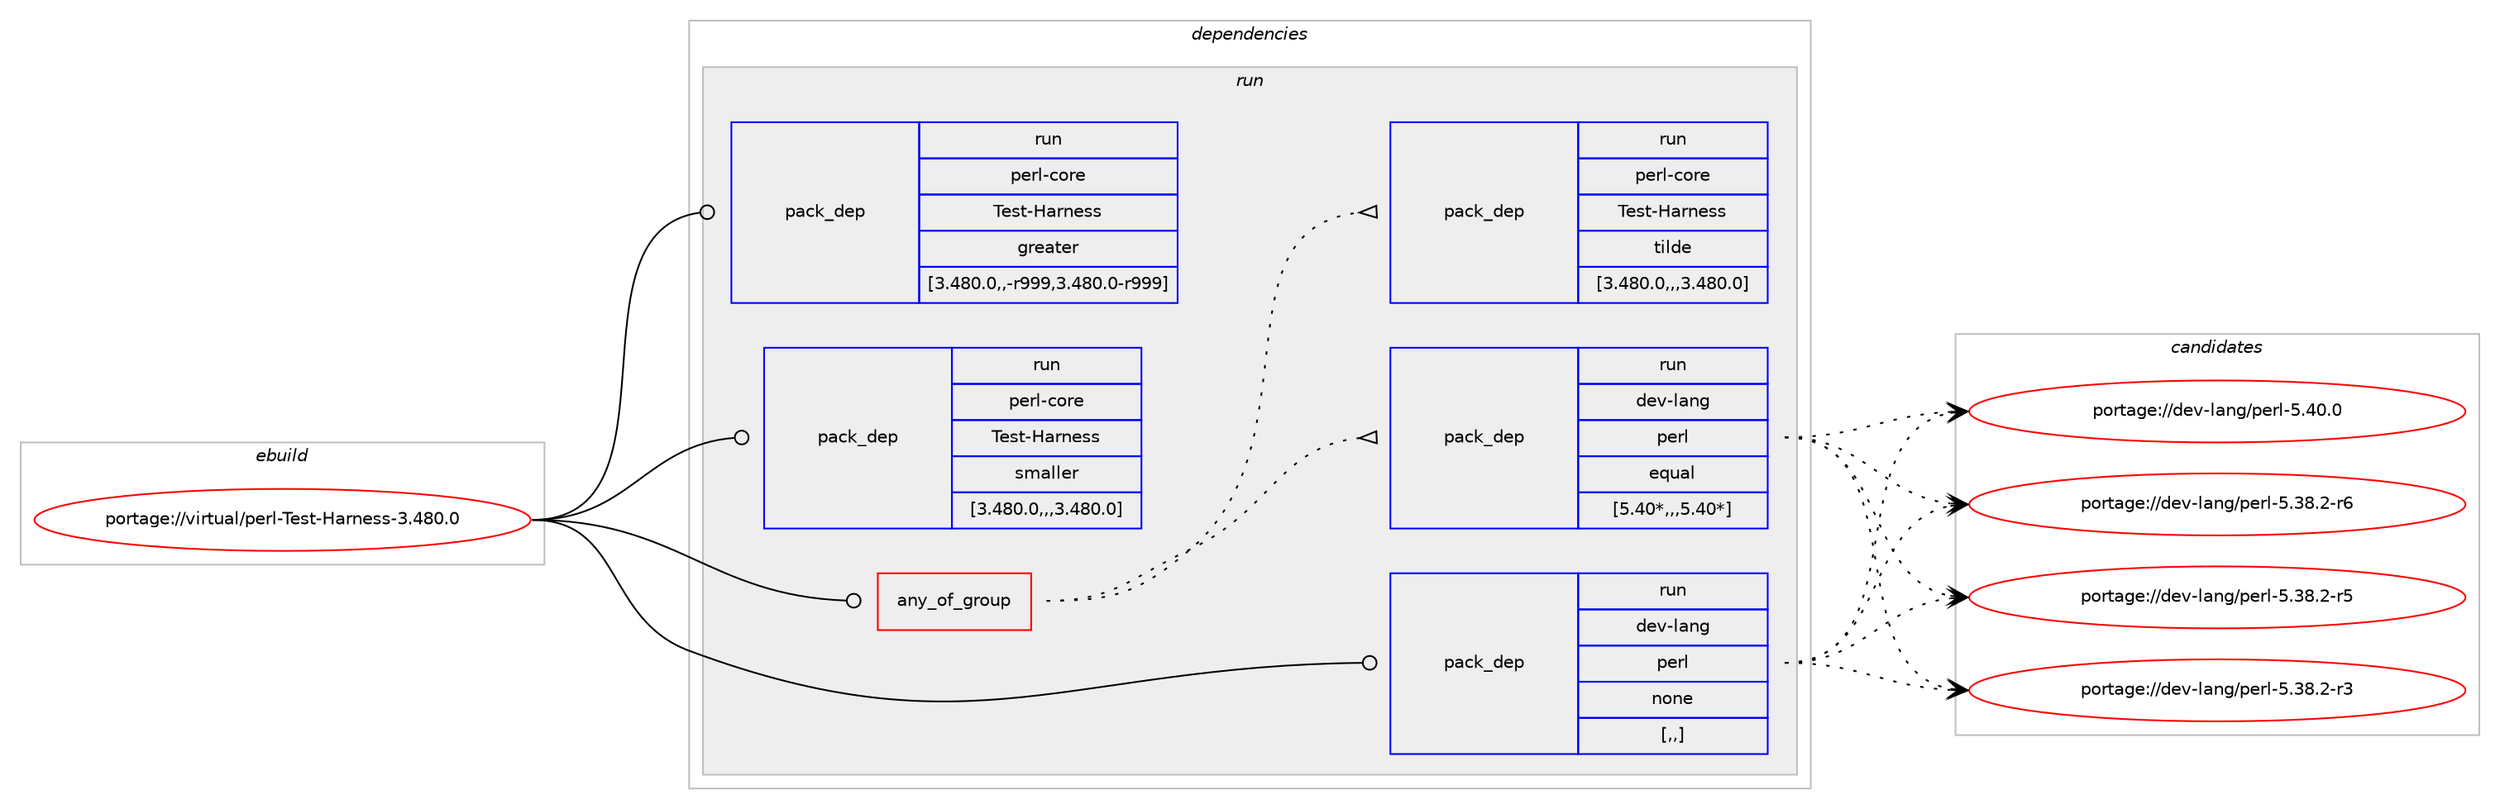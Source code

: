 digraph prolog {

# *************
# Graph options
# *************

newrank=true;
concentrate=true;
compound=true;
graph [rankdir=LR,fontname=Helvetica,fontsize=10,ranksep=1.5];#, ranksep=2.5, nodesep=0.2];
edge  [arrowhead=vee];
node  [fontname=Helvetica,fontsize=10];

# **********
# The ebuild
# **********

subgraph cluster_leftcol {
color=gray;
rank=same;
label=<<i>ebuild</i>>;
id [label="portage://virtual/perl-Test-Harness-3.480.0", color=red, width=4, href="../virtual/perl-Test-Harness-3.480.0.svg"];
}

# ****************
# The dependencies
# ****************

subgraph cluster_midcol {
color=gray;
label=<<i>dependencies</i>>;
subgraph cluster_compile {
fillcolor="#eeeeee";
style=filled;
label=<<i>compile</i>>;
}
subgraph cluster_compileandrun {
fillcolor="#eeeeee";
style=filled;
label=<<i>compile and run</i>>;
}
subgraph cluster_run {
fillcolor="#eeeeee";
style=filled;
label=<<i>run</i>>;
subgraph any57 {
dependency2959 [label=<<TABLE BORDER="0" CELLBORDER="1" CELLSPACING="0" CELLPADDING="4"><TR><TD CELLPADDING="10">any_of_group</TD></TR></TABLE>>, shape=none, color=red];subgraph pack2404 {
dependency2960 [label=<<TABLE BORDER="0" CELLBORDER="1" CELLSPACING="0" CELLPADDING="4" WIDTH="220"><TR><TD ROWSPAN="6" CELLPADDING="30">pack_dep</TD></TR><TR><TD WIDTH="110">run</TD></TR><TR><TD>dev-lang</TD></TR><TR><TD>perl</TD></TR><TR><TD>equal</TD></TR><TR><TD>[5.40*,,,5.40*]</TD></TR></TABLE>>, shape=none, color=blue];
}
dependency2959:e -> dependency2960:w [weight=20,style="dotted",arrowhead="oinv"];
subgraph pack2405 {
dependency2961 [label=<<TABLE BORDER="0" CELLBORDER="1" CELLSPACING="0" CELLPADDING="4" WIDTH="220"><TR><TD ROWSPAN="6" CELLPADDING="30">pack_dep</TD></TR><TR><TD WIDTH="110">run</TD></TR><TR><TD>perl-core</TD></TR><TR><TD>Test-Harness</TD></TR><TR><TD>tilde</TD></TR><TR><TD>[3.480.0,,,3.480.0]</TD></TR></TABLE>>, shape=none, color=blue];
}
dependency2959:e -> dependency2961:w [weight=20,style="dotted",arrowhead="oinv"];
}
id:e -> dependency2959:w [weight=20,style="solid",arrowhead="odot"];
subgraph pack2406 {
dependency2962 [label=<<TABLE BORDER="0" CELLBORDER="1" CELLSPACING="0" CELLPADDING="4" WIDTH="220"><TR><TD ROWSPAN="6" CELLPADDING="30">pack_dep</TD></TR><TR><TD WIDTH="110">run</TD></TR><TR><TD>dev-lang</TD></TR><TR><TD>perl</TD></TR><TR><TD>none</TD></TR><TR><TD>[,,]</TD></TR></TABLE>>, shape=none, color=blue];
}
id:e -> dependency2962:w [weight=20,style="solid",arrowhead="odot"];
subgraph pack2407 {
dependency2963 [label=<<TABLE BORDER="0" CELLBORDER="1" CELLSPACING="0" CELLPADDING="4" WIDTH="220"><TR><TD ROWSPAN="6" CELLPADDING="30">pack_dep</TD></TR><TR><TD WIDTH="110">run</TD></TR><TR><TD>perl-core</TD></TR><TR><TD>Test-Harness</TD></TR><TR><TD>greater</TD></TR><TR><TD>[3.480.0,,-r999,3.480.0-r999]</TD></TR></TABLE>>, shape=none, color=blue];
}
id:e -> dependency2963:w [weight=20,style="solid",arrowhead="odot"];
subgraph pack2408 {
dependency2964 [label=<<TABLE BORDER="0" CELLBORDER="1" CELLSPACING="0" CELLPADDING="4" WIDTH="220"><TR><TD ROWSPAN="6" CELLPADDING="30">pack_dep</TD></TR><TR><TD WIDTH="110">run</TD></TR><TR><TD>perl-core</TD></TR><TR><TD>Test-Harness</TD></TR><TR><TD>smaller</TD></TR><TR><TD>[3.480.0,,,3.480.0]</TD></TR></TABLE>>, shape=none, color=blue];
}
id:e -> dependency2964:w [weight=20,style="solid",arrowhead="odot"];
}
}

# **************
# The candidates
# **************

subgraph cluster_choices {
rank=same;
color=gray;
label=<<i>candidates</i>>;

subgraph choice2404 {
color=black;
nodesep=1;
choice10010111845108971101034711210111410845534652484648 [label="portage://dev-lang/perl-5.40.0", color=red, width=4,href="../dev-lang/perl-5.40.0.svg"];
choice100101118451089711010347112101114108455346515646504511454 [label="portage://dev-lang/perl-5.38.2-r6", color=red, width=4,href="../dev-lang/perl-5.38.2-r6.svg"];
choice100101118451089711010347112101114108455346515646504511453 [label="portage://dev-lang/perl-5.38.2-r5", color=red, width=4,href="../dev-lang/perl-5.38.2-r5.svg"];
choice100101118451089711010347112101114108455346515646504511451 [label="portage://dev-lang/perl-5.38.2-r3", color=red, width=4,href="../dev-lang/perl-5.38.2-r3.svg"];
dependency2960:e -> choice10010111845108971101034711210111410845534652484648:w [style=dotted,weight="100"];
dependency2960:e -> choice100101118451089711010347112101114108455346515646504511454:w [style=dotted,weight="100"];
dependency2960:e -> choice100101118451089711010347112101114108455346515646504511453:w [style=dotted,weight="100"];
dependency2960:e -> choice100101118451089711010347112101114108455346515646504511451:w [style=dotted,weight="100"];
}
subgraph choice2405 {
color=black;
nodesep=1;
}
subgraph choice2406 {
color=black;
nodesep=1;
choice10010111845108971101034711210111410845534652484648 [label="portage://dev-lang/perl-5.40.0", color=red, width=4,href="../dev-lang/perl-5.40.0.svg"];
choice100101118451089711010347112101114108455346515646504511454 [label="portage://dev-lang/perl-5.38.2-r6", color=red, width=4,href="../dev-lang/perl-5.38.2-r6.svg"];
choice100101118451089711010347112101114108455346515646504511453 [label="portage://dev-lang/perl-5.38.2-r5", color=red, width=4,href="../dev-lang/perl-5.38.2-r5.svg"];
choice100101118451089711010347112101114108455346515646504511451 [label="portage://dev-lang/perl-5.38.2-r3", color=red, width=4,href="../dev-lang/perl-5.38.2-r3.svg"];
dependency2962:e -> choice10010111845108971101034711210111410845534652484648:w [style=dotted,weight="100"];
dependency2962:e -> choice100101118451089711010347112101114108455346515646504511454:w [style=dotted,weight="100"];
dependency2962:e -> choice100101118451089711010347112101114108455346515646504511453:w [style=dotted,weight="100"];
dependency2962:e -> choice100101118451089711010347112101114108455346515646504511451:w [style=dotted,weight="100"];
}
subgraph choice2407 {
color=black;
nodesep=1;
}
subgraph choice2408 {
color=black;
nodesep=1;
}
}

}
